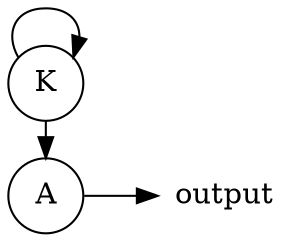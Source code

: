 digraph A {
    rankdir="LR"
    node [shape=circle]
    source [label="A"]
    kill [label="K"]
    output [shape=none]
    source -> output
    subgraph {
        rank="same" kill,source
        kill -> kill
        kill -> source
    }
}
